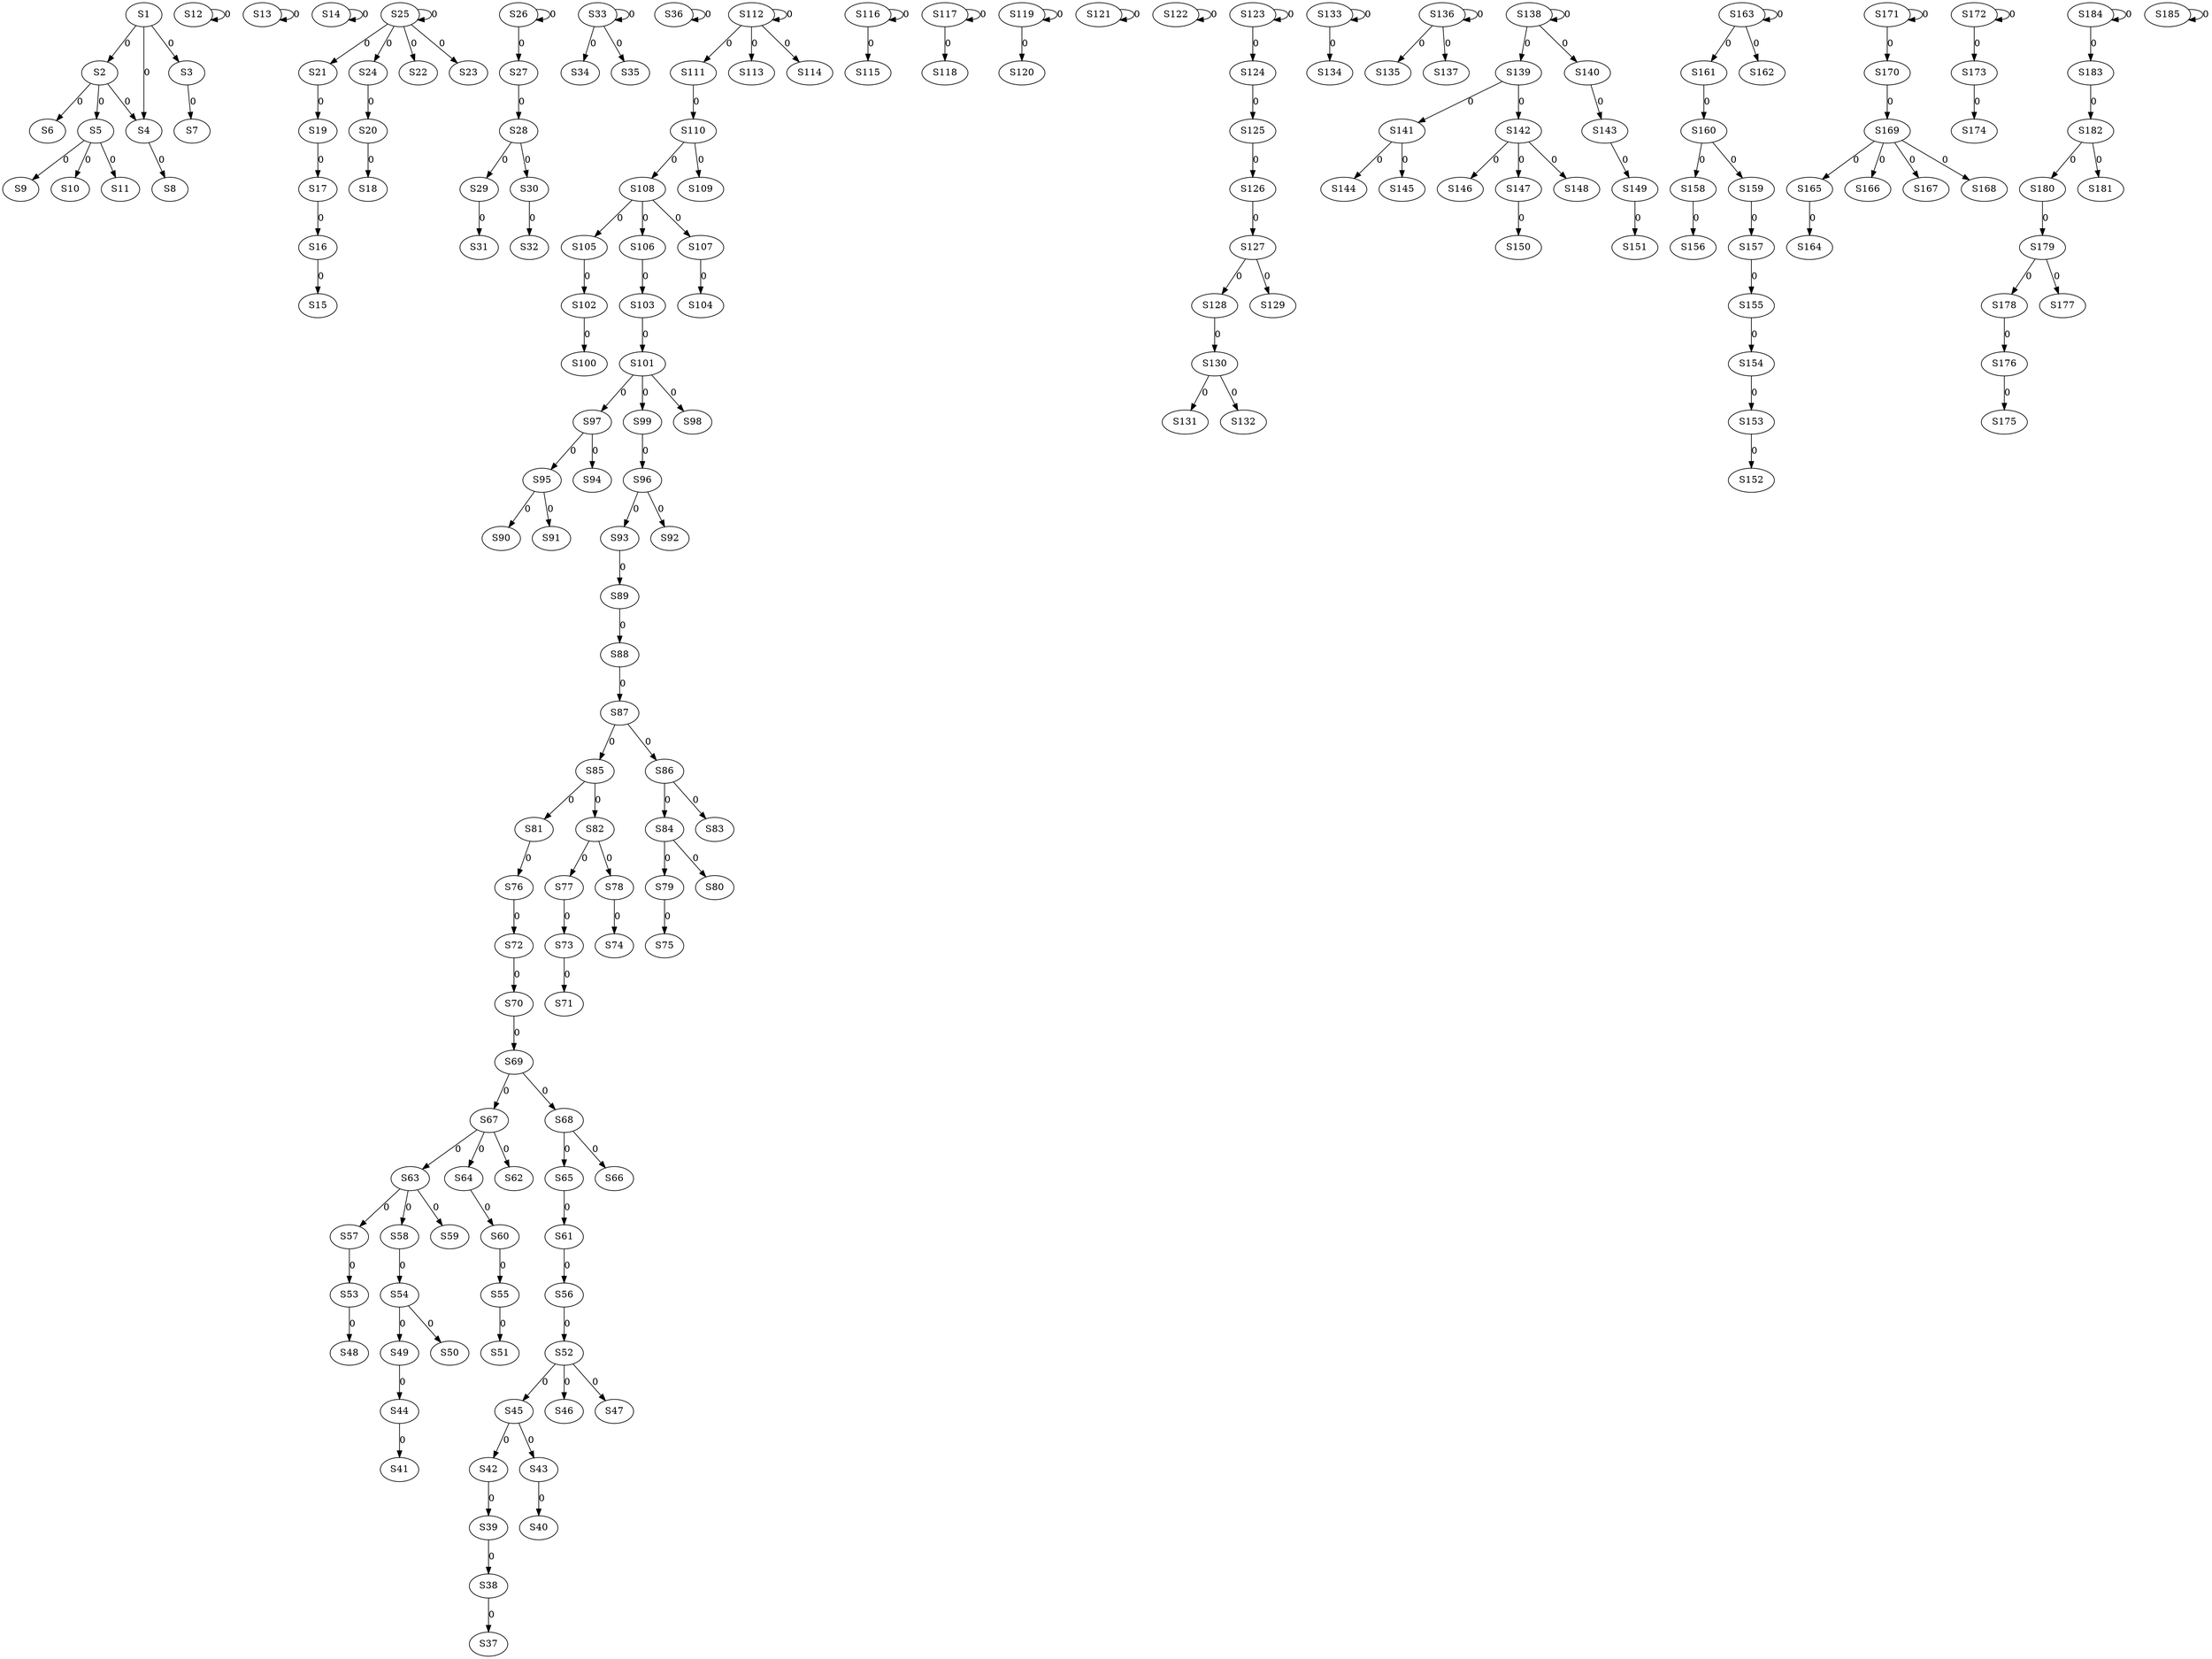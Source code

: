 strict digraph {
	S1 -> S2 [ label = 0 ];
	S1 -> S3 [ label = 0 ];
	S2 -> S4 [ label = 0 ];
	S2 -> S5 [ label = 0 ];
	S2 -> S6 [ label = 0 ];
	S3 -> S7 [ label = 0 ];
	S4 -> S8 [ label = 0 ];
	S5 -> S9 [ label = 0 ];
	S5 -> S10 [ label = 0 ];
	S5 -> S11 [ label = 0 ];
	S12 -> S12 [ label = 0 ];
	S13 -> S13 [ label = 0 ];
	S14 -> S14 [ label = 0 ];
	S16 -> S15 [ label = 0 ];
	S17 -> S16 [ label = 0 ];
	S19 -> S17 [ label = 0 ];
	S20 -> S18 [ label = 0 ];
	S21 -> S19 [ label = 0 ];
	S24 -> S20 [ label = 0 ];
	S25 -> S21 [ label = 0 ];
	S25 -> S22 [ label = 0 ];
	S25 -> S23 [ label = 0 ];
	S25 -> S24 [ label = 0 ];
	S25 -> S25 [ label = 0 ];
	S26 -> S26 [ label = 0 ];
	S26 -> S27 [ label = 0 ];
	S27 -> S28 [ label = 0 ];
	S28 -> S29 [ label = 0 ];
	S28 -> S30 [ label = 0 ];
	S29 -> S31 [ label = 0 ];
	S30 -> S32 [ label = 0 ];
	S33 -> S33 [ label = 0 ];
	S33 -> S34 [ label = 0 ];
	S33 -> S35 [ label = 0 ];
	S36 -> S36 [ label = 0 ];
	S38 -> S37 [ label = 0 ];
	S39 -> S38 [ label = 0 ];
	S42 -> S39 [ label = 0 ];
	S43 -> S40 [ label = 0 ];
	S44 -> S41 [ label = 0 ];
	S45 -> S42 [ label = 0 ];
	S45 -> S43 [ label = 0 ];
	S49 -> S44 [ label = 0 ];
	S52 -> S45 [ label = 0 ];
	S52 -> S46 [ label = 0 ];
	S52 -> S47 [ label = 0 ];
	S53 -> S48 [ label = 0 ];
	S54 -> S49 [ label = 0 ];
	S54 -> S50 [ label = 0 ];
	S55 -> S51 [ label = 0 ];
	S56 -> S52 [ label = 0 ];
	S57 -> S53 [ label = 0 ];
	S58 -> S54 [ label = 0 ];
	S60 -> S55 [ label = 0 ];
	S61 -> S56 [ label = 0 ];
	S63 -> S57 [ label = 0 ];
	S63 -> S58 [ label = 0 ];
	S63 -> S59 [ label = 0 ];
	S64 -> S60 [ label = 0 ];
	S65 -> S61 [ label = 0 ];
	S67 -> S62 [ label = 0 ];
	S67 -> S63 [ label = 0 ];
	S67 -> S64 [ label = 0 ];
	S68 -> S65 [ label = 0 ];
	S68 -> S66 [ label = 0 ];
	S69 -> S67 [ label = 0 ];
	S69 -> S68 [ label = 0 ];
	S70 -> S69 [ label = 0 ];
	S72 -> S70 [ label = 0 ];
	S73 -> S71 [ label = 0 ];
	S76 -> S72 [ label = 0 ];
	S77 -> S73 [ label = 0 ];
	S78 -> S74 [ label = 0 ];
	S79 -> S75 [ label = 0 ];
	S81 -> S76 [ label = 0 ];
	S82 -> S77 [ label = 0 ];
	S82 -> S78 [ label = 0 ];
	S84 -> S79 [ label = 0 ];
	S84 -> S80 [ label = 0 ];
	S85 -> S81 [ label = 0 ];
	S85 -> S82 [ label = 0 ];
	S86 -> S83 [ label = 0 ];
	S86 -> S84 [ label = 0 ];
	S87 -> S85 [ label = 0 ];
	S87 -> S86 [ label = 0 ];
	S88 -> S87 [ label = 0 ];
	S89 -> S88 [ label = 0 ];
	S93 -> S89 [ label = 0 ];
	S95 -> S90 [ label = 0 ];
	S95 -> S91 [ label = 0 ];
	S96 -> S92 [ label = 0 ];
	S96 -> S93 [ label = 0 ];
	S97 -> S94 [ label = 0 ];
	S97 -> S95 [ label = 0 ];
	S99 -> S96 [ label = 0 ];
	S101 -> S97 [ label = 0 ];
	S101 -> S98 [ label = 0 ];
	S101 -> S99 [ label = 0 ];
	S102 -> S100 [ label = 0 ];
	S103 -> S101 [ label = 0 ];
	S105 -> S102 [ label = 0 ];
	S106 -> S103 [ label = 0 ];
	S107 -> S104 [ label = 0 ];
	S108 -> S105 [ label = 0 ];
	S108 -> S106 [ label = 0 ];
	S108 -> S107 [ label = 0 ];
	S110 -> S108 [ label = 0 ];
	S110 -> S109 [ label = 0 ];
	S111 -> S110 [ label = 0 ];
	S112 -> S111 [ label = 0 ];
	S112 -> S112 [ label = 0 ];
	S112 -> S113 [ label = 0 ];
	S112 -> S114 [ label = 0 ];
	S116 -> S115 [ label = 0 ];
	S116 -> S116 [ label = 0 ];
	S117 -> S117 [ label = 0 ];
	S117 -> S118 [ label = 0 ];
	S119 -> S119 [ label = 0 ];
	S119 -> S120 [ label = 0 ];
	S121 -> S121 [ label = 0 ];
	S122 -> S122 [ label = 0 ];
	S123 -> S123 [ label = 0 ];
	S123 -> S124 [ label = 0 ];
	S124 -> S125 [ label = 0 ];
	S125 -> S126 [ label = 0 ];
	S126 -> S127 [ label = 0 ];
	S127 -> S128 [ label = 0 ];
	S127 -> S129 [ label = 0 ];
	S128 -> S130 [ label = 0 ];
	S130 -> S131 [ label = 0 ];
	S130 -> S132 [ label = 0 ];
	S133 -> S133 [ label = 0 ];
	S133 -> S134 [ label = 0 ];
	S136 -> S135 [ label = 0 ];
	S136 -> S136 [ label = 0 ];
	S136 -> S137 [ label = 0 ];
	S138 -> S138 [ label = 0 ];
	S138 -> S139 [ label = 0 ];
	S138 -> S140 [ label = 0 ];
	S139 -> S141 [ label = 0 ];
	S139 -> S142 [ label = 0 ];
	S140 -> S143 [ label = 0 ];
	S141 -> S144 [ label = 0 ];
	S141 -> S145 [ label = 0 ];
	S142 -> S146 [ label = 0 ];
	S142 -> S147 [ label = 0 ];
	S142 -> S148 [ label = 0 ];
	S143 -> S149 [ label = 0 ];
	S147 -> S150 [ label = 0 ];
	S149 -> S151 [ label = 0 ];
	S153 -> S152 [ label = 0 ];
	S154 -> S153 [ label = 0 ];
	S155 -> S154 [ label = 0 ];
	S157 -> S155 [ label = 0 ];
	S158 -> S156 [ label = 0 ];
	S159 -> S157 [ label = 0 ];
	S160 -> S158 [ label = 0 ];
	S160 -> S159 [ label = 0 ];
	S161 -> S160 [ label = 0 ];
	S163 -> S161 [ label = 0 ];
	S163 -> S162 [ label = 0 ];
	S163 -> S163 [ label = 0 ];
	S165 -> S164 [ label = 0 ];
	S169 -> S165 [ label = 0 ];
	S169 -> S166 [ label = 0 ];
	S169 -> S167 [ label = 0 ];
	S169 -> S168 [ label = 0 ];
	S170 -> S169 [ label = 0 ];
	S171 -> S170 [ label = 0 ];
	S171 -> S171 [ label = 0 ];
	S172 -> S172 [ label = 0 ];
	S172 -> S173 [ label = 0 ];
	S173 -> S174 [ label = 0 ];
	S176 -> S175 [ label = 0 ];
	S178 -> S176 [ label = 0 ];
	S179 -> S177 [ label = 0 ];
	S179 -> S178 [ label = 0 ];
	S180 -> S179 [ label = 0 ];
	S182 -> S180 [ label = 0 ];
	S182 -> S181 [ label = 0 ];
	S183 -> S182 [ label = 0 ];
	S184 -> S183 [ label = 0 ];
	S184 -> S184 [ label = 0 ];
	S185 -> S185 [ label = 0 ];
	S1 -> S4 [ label = 0 ];
}